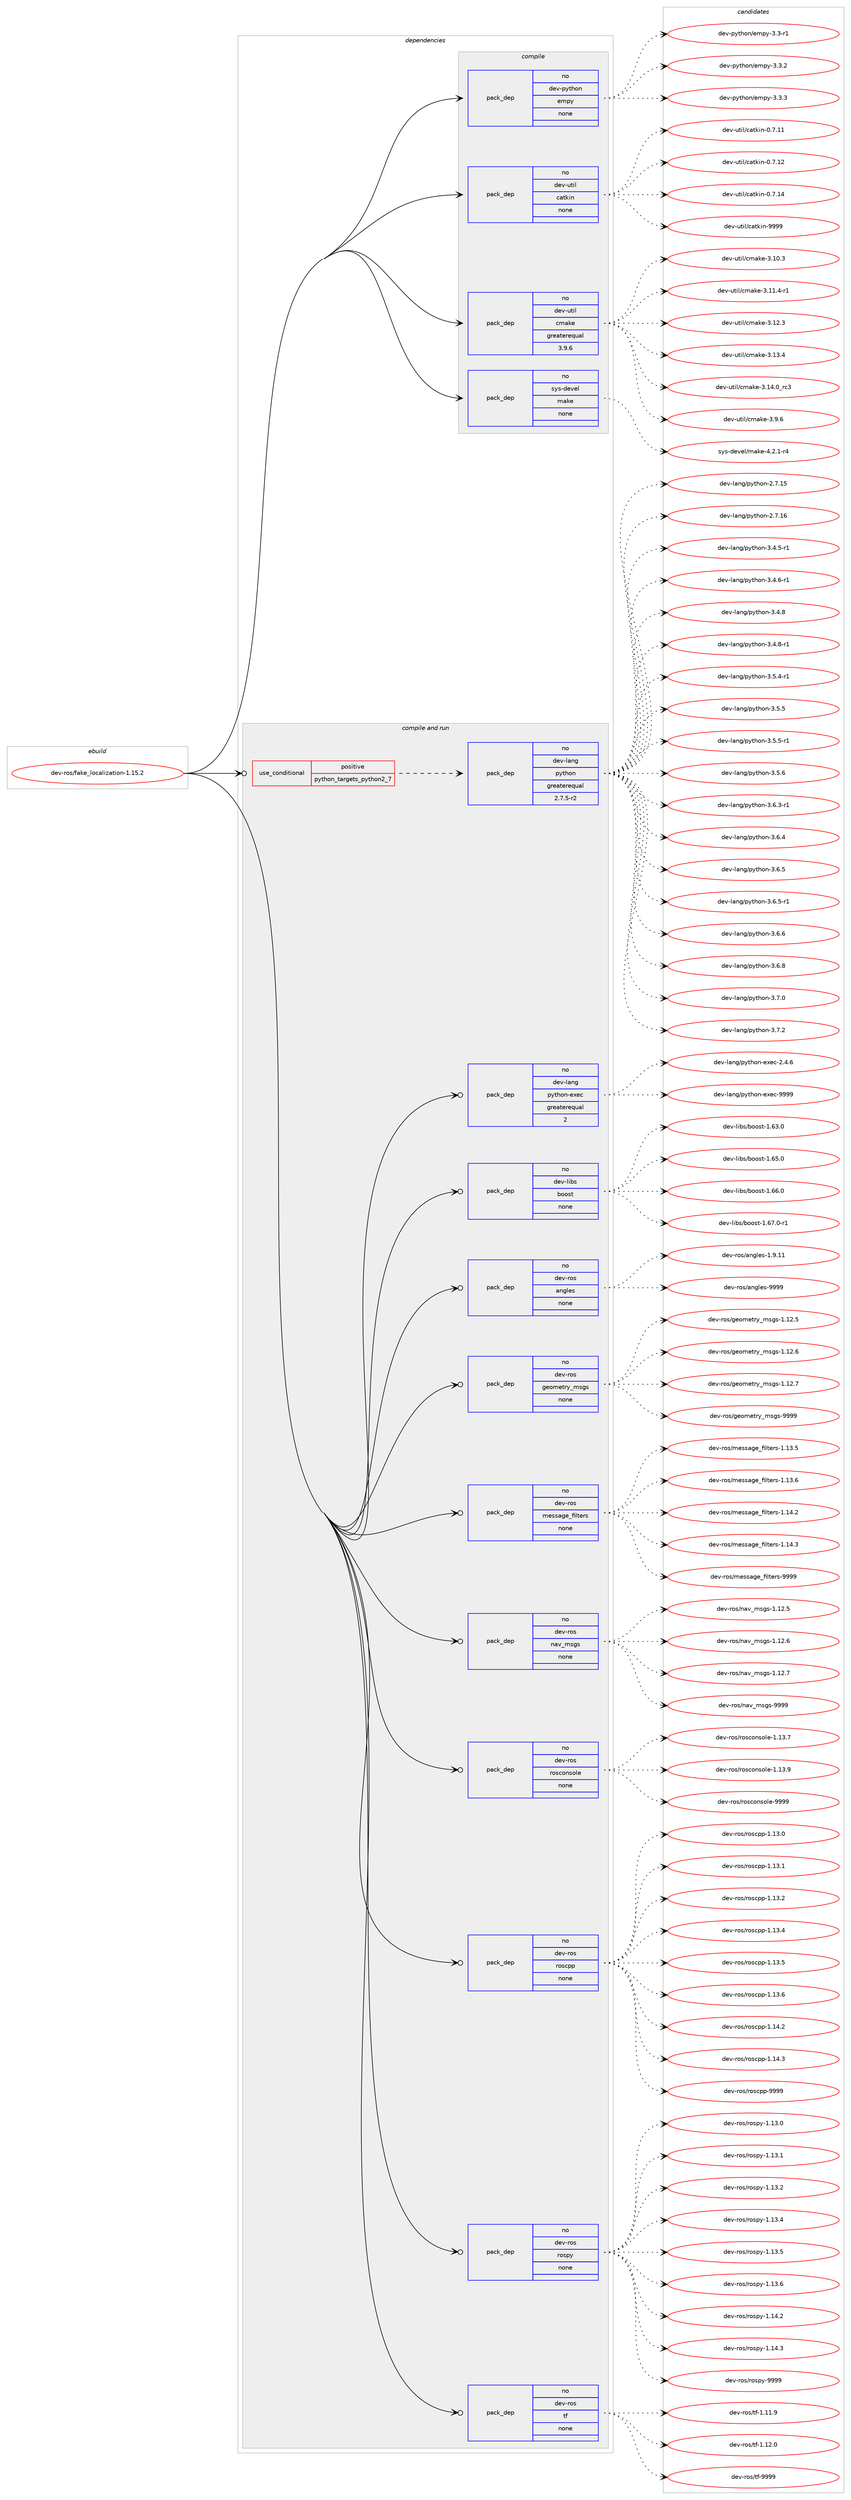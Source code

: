 digraph prolog {

# *************
# Graph options
# *************

newrank=true;
concentrate=true;
compound=true;
graph [rankdir=LR,fontname=Helvetica,fontsize=10,ranksep=1.5];#, ranksep=2.5, nodesep=0.2];
edge  [arrowhead=vee];
node  [fontname=Helvetica,fontsize=10];

# **********
# The ebuild
# **********

subgraph cluster_leftcol {
color=gray;
rank=same;
label=<<i>ebuild</i>>;
id [label="dev-ros/fake_localization-1.15.2", color=red, width=4, href="../dev-ros/fake_localization-1.15.2.svg"];
}

# ****************
# The dependencies
# ****************

subgraph cluster_midcol {
color=gray;
label=<<i>dependencies</i>>;
subgraph cluster_compile {
fillcolor="#eeeeee";
style=filled;
label=<<i>compile</i>>;
subgraph pack1043414 {
dependency1455178 [label=<<TABLE BORDER="0" CELLBORDER="1" CELLSPACING="0" CELLPADDING="4" WIDTH="220"><TR><TD ROWSPAN="6" CELLPADDING="30">pack_dep</TD></TR><TR><TD WIDTH="110">no</TD></TR><TR><TD>dev-python</TD></TR><TR><TD>empy</TD></TR><TR><TD>none</TD></TR><TR><TD></TD></TR></TABLE>>, shape=none, color=blue];
}
id:e -> dependency1455178:w [weight=20,style="solid",arrowhead="vee"];
subgraph pack1043415 {
dependency1455179 [label=<<TABLE BORDER="0" CELLBORDER="1" CELLSPACING="0" CELLPADDING="4" WIDTH="220"><TR><TD ROWSPAN="6" CELLPADDING="30">pack_dep</TD></TR><TR><TD WIDTH="110">no</TD></TR><TR><TD>dev-util</TD></TR><TR><TD>catkin</TD></TR><TR><TD>none</TD></TR><TR><TD></TD></TR></TABLE>>, shape=none, color=blue];
}
id:e -> dependency1455179:w [weight=20,style="solid",arrowhead="vee"];
subgraph pack1043416 {
dependency1455180 [label=<<TABLE BORDER="0" CELLBORDER="1" CELLSPACING="0" CELLPADDING="4" WIDTH="220"><TR><TD ROWSPAN="6" CELLPADDING="30">pack_dep</TD></TR><TR><TD WIDTH="110">no</TD></TR><TR><TD>dev-util</TD></TR><TR><TD>cmake</TD></TR><TR><TD>greaterequal</TD></TR><TR><TD>3.9.6</TD></TR></TABLE>>, shape=none, color=blue];
}
id:e -> dependency1455180:w [weight=20,style="solid",arrowhead="vee"];
subgraph pack1043417 {
dependency1455181 [label=<<TABLE BORDER="0" CELLBORDER="1" CELLSPACING="0" CELLPADDING="4" WIDTH="220"><TR><TD ROWSPAN="6" CELLPADDING="30">pack_dep</TD></TR><TR><TD WIDTH="110">no</TD></TR><TR><TD>sys-devel</TD></TR><TR><TD>make</TD></TR><TR><TD>none</TD></TR><TR><TD></TD></TR></TABLE>>, shape=none, color=blue];
}
id:e -> dependency1455181:w [weight=20,style="solid",arrowhead="vee"];
}
subgraph cluster_compileandrun {
fillcolor="#eeeeee";
style=filled;
label=<<i>compile and run</i>>;
subgraph cond388374 {
dependency1455182 [label=<<TABLE BORDER="0" CELLBORDER="1" CELLSPACING="0" CELLPADDING="4"><TR><TD ROWSPAN="3" CELLPADDING="10">use_conditional</TD></TR><TR><TD>positive</TD></TR><TR><TD>python_targets_python2_7</TD></TR></TABLE>>, shape=none, color=red];
subgraph pack1043418 {
dependency1455183 [label=<<TABLE BORDER="0" CELLBORDER="1" CELLSPACING="0" CELLPADDING="4" WIDTH="220"><TR><TD ROWSPAN="6" CELLPADDING="30">pack_dep</TD></TR><TR><TD WIDTH="110">no</TD></TR><TR><TD>dev-lang</TD></TR><TR><TD>python</TD></TR><TR><TD>greaterequal</TD></TR><TR><TD>2.7.5-r2</TD></TR></TABLE>>, shape=none, color=blue];
}
dependency1455182:e -> dependency1455183:w [weight=20,style="dashed",arrowhead="vee"];
}
id:e -> dependency1455182:w [weight=20,style="solid",arrowhead="odotvee"];
subgraph pack1043419 {
dependency1455184 [label=<<TABLE BORDER="0" CELLBORDER="1" CELLSPACING="0" CELLPADDING="4" WIDTH="220"><TR><TD ROWSPAN="6" CELLPADDING="30">pack_dep</TD></TR><TR><TD WIDTH="110">no</TD></TR><TR><TD>dev-lang</TD></TR><TR><TD>python-exec</TD></TR><TR><TD>greaterequal</TD></TR><TR><TD>2</TD></TR></TABLE>>, shape=none, color=blue];
}
id:e -> dependency1455184:w [weight=20,style="solid",arrowhead="odotvee"];
subgraph pack1043420 {
dependency1455185 [label=<<TABLE BORDER="0" CELLBORDER="1" CELLSPACING="0" CELLPADDING="4" WIDTH="220"><TR><TD ROWSPAN="6" CELLPADDING="30">pack_dep</TD></TR><TR><TD WIDTH="110">no</TD></TR><TR><TD>dev-libs</TD></TR><TR><TD>boost</TD></TR><TR><TD>none</TD></TR><TR><TD></TD></TR></TABLE>>, shape=none, color=blue];
}
id:e -> dependency1455185:w [weight=20,style="solid",arrowhead="odotvee"];
subgraph pack1043421 {
dependency1455186 [label=<<TABLE BORDER="0" CELLBORDER="1" CELLSPACING="0" CELLPADDING="4" WIDTH="220"><TR><TD ROWSPAN="6" CELLPADDING="30">pack_dep</TD></TR><TR><TD WIDTH="110">no</TD></TR><TR><TD>dev-ros</TD></TR><TR><TD>angles</TD></TR><TR><TD>none</TD></TR><TR><TD></TD></TR></TABLE>>, shape=none, color=blue];
}
id:e -> dependency1455186:w [weight=20,style="solid",arrowhead="odotvee"];
subgraph pack1043422 {
dependency1455187 [label=<<TABLE BORDER="0" CELLBORDER="1" CELLSPACING="0" CELLPADDING="4" WIDTH="220"><TR><TD ROWSPAN="6" CELLPADDING="30">pack_dep</TD></TR><TR><TD WIDTH="110">no</TD></TR><TR><TD>dev-ros</TD></TR><TR><TD>geometry_msgs</TD></TR><TR><TD>none</TD></TR><TR><TD></TD></TR></TABLE>>, shape=none, color=blue];
}
id:e -> dependency1455187:w [weight=20,style="solid",arrowhead="odotvee"];
subgraph pack1043423 {
dependency1455188 [label=<<TABLE BORDER="0" CELLBORDER="1" CELLSPACING="0" CELLPADDING="4" WIDTH="220"><TR><TD ROWSPAN="6" CELLPADDING="30">pack_dep</TD></TR><TR><TD WIDTH="110">no</TD></TR><TR><TD>dev-ros</TD></TR><TR><TD>message_filters</TD></TR><TR><TD>none</TD></TR><TR><TD></TD></TR></TABLE>>, shape=none, color=blue];
}
id:e -> dependency1455188:w [weight=20,style="solid",arrowhead="odotvee"];
subgraph pack1043424 {
dependency1455189 [label=<<TABLE BORDER="0" CELLBORDER="1" CELLSPACING="0" CELLPADDING="4" WIDTH="220"><TR><TD ROWSPAN="6" CELLPADDING="30">pack_dep</TD></TR><TR><TD WIDTH="110">no</TD></TR><TR><TD>dev-ros</TD></TR><TR><TD>nav_msgs</TD></TR><TR><TD>none</TD></TR><TR><TD></TD></TR></TABLE>>, shape=none, color=blue];
}
id:e -> dependency1455189:w [weight=20,style="solid",arrowhead="odotvee"];
subgraph pack1043425 {
dependency1455190 [label=<<TABLE BORDER="0" CELLBORDER="1" CELLSPACING="0" CELLPADDING="4" WIDTH="220"><TR><TD ROWSPAN="6" CELLPADDING="30">pack_dep</TD></TR><TR><TD WIDTH="110">no</TD></TR><TR><TD>dev-ros</TD></TR><TR><TD>rosconsole</TD></TR><TR><TD>none</TD></TR><TR><TD></TD></TR></TABLE>>, shape=none, color=blue];
}
id:e -> dependency1455190:w [weight=20,style="solid",arrowhead="odotvee"];
subgraph pack1043426 {
dependency1455191 [label=<<TABLE BORDER="0" CELLBORDER="1" CELLSPACING="0" CELLPADDING="4" WIDTH="220"><TR><TD ROWSPAN="6" CELLPADDING="30">pack_dep</TD></TR><TR><TD WIDTH="110">no</TD></TR><TR><TD>dev-ros</TD></TR><TR><TD>roscpp</TD></TR><TR><TD>none</TD></TR><TR><TD></TD></TR></TABLE>>, shape=none, color=blue];
}
id:e -> dependency1455191:w [weight=20,style="solid",arrowhead="odotvee"];
subgraph pack1043427 {
dependency1455192 [label=<<TABLE BORDER="0" CELLBORDER="1" CELLSPACING="0" CELLPADDING="4" WIDTH="220"><TR><TD ROWSPAN="6" CELLPADDING="30">pack_dep</TD></TR><TR><TD WIDTH="110">no</TD></TR><TR><TD>dev-ros</TD></TR><TR><TD>rospy</TD></TR><TR><TD>none</TD></TR><TR><TD></TD></TR></TABLE>>, shape=none, color=blue];
}
id:e -> dependency1455192:w [weight=20,style="solid",arrowhead="odotvee"];
subgraph pack1043428 {
dependency1455193 [label=<<TABLE BORDER="0" CELLBORDER="1" CELLSPACING="0" CELLPADDING="4" WIDTH="220"><TR><TD ROWSPAN="6" CELLPADDING="30">pack_dep</TD></TR><TR><TD WIDTH="110">no</TD></TR><TR><TD>dev-ros</TD></TR><TR><TD>tf</TD></TR><TR><TD>none</TD></TR><TR><TD></TD></TR></TABLE>>, shape=none, color=blue];
}
id:e -> dependency1455193:w [weight=20,style="solid",arrowhead="odotvee"];
}
subgraph cluster_run {
fillcolor="#eeeeee";
style=filled;
label=<<i>run</i>>;
}
}

# **************
# The candidates
# **************

subgraph cluster_choices {
rank=same;
color=gray;
label=<<i>candidates</i>>;

subgraph choice1043414 {
color=black;
nodesep=1;
choice1001011184511212111610411111047101109112121455146514511449 [label="dev-python/empy-3.3-r1", color=red, width=4,href="../dev-python/empy-3.3-r1.svg"];
choice1001011184511212111610411111047101109112121455146514650 [label="dev-python/empy-3.3.2", color=red, width=4,href="../dev-python/empy-3.3.2.svg"];
choice1001011184511212111610411111047101109112121455146514651 [label="dev-python/empy-3.3.3", color=red, width=4,href="../dev-python/empy-3.3.3.svg"];
dependency1455178:e -> choice1001011184511212111610411111047101109112121455146514511449:w [style=dotted,weight="100"];
dependency1455178:e -> choice1001011184511212111610411111047101109112121455146514650:w [style=dotted,weight="100"];
dependency1455178:e -> choice1001011184511212111610411111047101109112121455146514651:w [style=dotted,weight="100"];
}
subgraph choice1043415 {
color=black;
nodesep=1;
choice1001011184511711610510847999711610710511045484655464949 [label="dev-util/catkin-0.7.11", color=red, width=4,href="../dev-util/catkin-0.7.11.svg"];
choice1001011184511711610510847999711610710511045484655464950 [label="dev-util/catkin-0.7.12", color=red, width=4,href="../dev-util/catkin-0.7.12.svg"];
choice1001011184511711610510847999711610710511045484655464952 [label="dev-util/catkin-0.7.14", color=red, width=4,href="../dev-util/catkin-0.7.14.svg"];
choice100101118451171161051084799971161071051104557575757 [label="dev-util/catkin-9999", color=red, width=4,href="../dev-util/catkin-9999.svg"];
dependency1455179:e -> choice1001011184511711610510847999711610710511045484655464949:w [style=dotted,weight="100"];
dependency1455179:e -> choice1001011184511711610510847999711610710511045484655464950:w [style=dotted,weight="100"];
dependency1455179:e -> choice1001011184511711610510847999711610710511045484655464952:w [style=dotted,weight="100"];
dependency1455179:e -> choice100101118451171161051084799971161071051104557575757:w [style=dotted,weight="100"];
}
subgraph choice1043416 {
color=black;
nodesep=1;
choice1001011184511711610510847991099710710145514649484651 [label="dev-util/cmake-3.10.3", color=red, width=4,href="../dev-util/cmake-3.10.3.svg"];
choice10010111845117116105108479910997107101455146494946524511449 [label="dev-util/cmake-3.11.4-r1", color=red, width=4,href="../dev-util/cmake-3.11.4-r1.svg"];
choice1001011184511711610510847991099710710145514649504651 [label="dev-util/cmake-3.12.3", color=red, width=4,href="../dev-util/cmake-3.12.3.svg"];
choice1001011184511711610510847991099710710145514649514652 [label="dev-util/cmake-3.13.4", color=red, width=4,href="../dev-util/cmake-3.13.4.svg"];
choice1001011184511711610510847991099710710145514649524648951149951 [label="dev-util/cmake-3.14.0_rc3", color=red, width=4,href="../dev-util/cmake-3.14.0_rc3.svg"];
choice10010111845117116105108479910997107101455146574654 [label="dev-util/cmake-3.9.6", color=red, width=4,href="../dev-util/cmake-3.9.6.svg"];
dependency1455180:e -> choice1001011184511711610510847991099710710145514649484651:w [style=dotted,weight="100"];
dependency1455180:e -> choice10010111845117116105108479910997107101455146494946524511449:w [style=dotted,weight="100"];
dependency1455180:e -> choice1001011184511711610510847991099710710145514649504651:w [style=dotted,weight="100"];
dependency1455180:e -> choice1001011184511711610510847991099710710145514649514652:w [style=dotted,weight="100"];
dependency1455180:e -> choice1001011184511711610510847991099710710145514649524648951149951:w [style=dotted,weight="100"];
dependency1455180:e -> choice10010111845117116105108479910997107101455146574654:w [style=dotted,weight="100"];
}
subgraph choice1043417 {
color=black;
nodesep=1;
choice1151211154510010111810110847109971071014552465046494511452 [label="sys-devel/make-4.2.1-r4", color=red, width=4,href="../sys-devel/make-4.2.1-r4.svg"];
dependency1455181:e -> choice1151211154510010111810110847109971071014552465046494511452:w [style=dotted,weight="100"];
}
subgraph choice1043418 {
color=black;
nodesep=1;
choice10010111845108971101034711212111610411111045504655464953 [label="dev-lang/python-2.7.15", color=red, width=4,href="../dev-lang/python-2.7.15.svg"];
choice10010111845108971101034711212111610411111045504655464954 [label="dev-lang/python-2.7.16", color=red, width=4,href="../dev-lang/python-2.7.16.svg"];
choice1001011184510897110103471121211161041111104551465246534511449 [label="dev-lang/python-3.4.5-r1", color=red, width=4,href="../dev-lang/python-3.4.5-r1.svg"];
choice1001011184510897110103471121211161041111104551465246544511449 [label="dev-lang/python-3.4.6-r1", color=red, width=4,href="../dev-lang/python-3.4.6-r1.svg"];
choice100101118451089711010347112121116104111110455146524656 [label="dev-lang/python-3.4.8", color=red, width=4,href="../dev-lang/python-3.4.8.svg"];
choice1001011184510897110103471121211161041111104551465246564511449 [label="dev-lang/python-3.4.8-r1", color=red, width=4,href="../dev-lang/python-3.4.8-r1.svg"];
choice1001011184510897110103471121211161041111104551465346524511449 [label="dev-lang/python-3.5.4-r1", color=red, width=4,href="../dev-lang/python-3.5.4-r1.svg"];
choice100101118451089711010347112121116104111110455146534653 [label="dev-lang/python-3.5.5", color=red, width=4,href="../dev-lang/python-3.5.5.svg"];
choice1001011184510897110103471121211161041111104551465346534511449 [label="dev-lang/python-3.5.5-r1", color=red, width=4,href="../dev-lang/python-3.5.5-r1.svg"];
choice100101118451089711010347112121116104111110455146534654 [label="dev-lang/python-3.5.6", color=red, width=4,href="../dev-lang/python-3.5.6.svg"];
choice1001011184510897110103471121211161041111104551465446514511449 [label="dev-lang/python-3.6.3-r1", color=red, width=4,href="../dev-lang/python-3.6.3-r1.svg"];
choice100101118451089711010347112121116104111110455146544652 [label="dev-lang/python-3.6.4", color=red, width=4,href="../dev-lang/python-3.6.4.svg"];
choice100101118451089711010347112121116104111110455146544653 [label="dev-lang/python-3.6.5", color=red, width=4,href="../dev-lang/python-3.6.5.svg"];
choice1001011184510897110103471121211161041111104551465446534511449 [label="dev-lang/python-3.6.5-r1", color=red, width=4,href="../dev-lang/python-3.6.5-r1.svg"];
choice100101118451089711010347112121116104111110455146544654 [label="dev-lang/python-3.6.6", color=red, width=4,href="../dev-lang/python-3.6.6.svg"];
choice100101118451089711010347112121116104111110455146544656 [label="dev-lang/python-3.6.8", color=red, width=4,href="../dev-lang/python-3.6.8.svg"];
choice100101118451089711010347112121116104111110455146554648 [label="dev-lang/python-3.7.0", color=red, width=4,href="../dev-lang/python-3.7.0.svg"];
choice100101118451089711010347112121116104111110455146554650 [label="dev-lang/python-3.7.2", color=red, width=4,href="../dev-lang/python-3.7.2.svg"];
dependency1455183:e -> choice10010111845108971101034711212111610411111045504655464953:w [style=dotted,weight="100"];
dependency1455183:e -> choice10010111845108971101034711212111610411111045504655464954:w [style=dotted,weight="100"];
dependency1455183:e -> choice1001011184510897110103471121211161041111104551465246534511449:w [style=dotted,weight="100"];
dependency1455183:e -> choice1001011184510897110103471121211161041111104551465246544511449:w [style=dotted,weight="100"];
dependency1455183:e -> choice100101118451089711010347112121116104111110455146524656:w [style=dotted,weight="100"];
dependency1455183:e -> choice1001011184510897110103471121211161041111104551465246564511449:w [style=dotted,weight="100"];
dependency1455183:e -> choice1001011184510897110103471121211161041111104551465346524511449:w [style=dotted,weight="100"];
dependency1455183:e -> choice100101118451089711010347112121116104111110455146534653:w [style=dotted,weight="100"];
dependency1455183:e -> choice1001011184510897110103471121211161041111104551465346534511449:w [style=dotted,weight="100"];
dependency1455183:e -> choice100101118451089711010347112121116104111110455146534654:w [style=dotted,weight="100"];
dependency1455183:e -> choice1001011184510897110103471121211161041111104551465446514511449:w [style=dotted,weight="100"];
dependency1455183:e -> choice100101118451089711010347112121116104111110455146544652:w [style=dotted,weight="100"];
dependency1455183:e -> choice100101118451089711010347112121116104111110455146544653:w [style=dotted,weight="100"];
dependency1455183:e -> choice1001011184510897110103471121211161041111104551465446534511449:w [style=dotted,weight="100"];
dependency1455183:e -> choice100101118451089711010347112121116104111110455146544654:w [style=dotted,weight="100"];
dependency1455183:e -> choice100101118451089711010347112121116104111110455146544656:w [style=dotted,weight="100"];
dependency1455183:e -> choice100101118451089711010347112121116104111110455146554648:w [style=dotted,weight="100"];
dependency1455183:e -> choice100101118451089711010347112121116104111110455146554650:w [style=dotted,weight="100"];
}
subgraph choice1043419 {
color=black;
nodesep=1;
choice1001011184510897110103471121211161041111104510112010199455046524654 [label="dev-lang/python-exec-2.4.6", color=red, width=4,href="../dev-lang/python-exec-2.4.6.svg"];
choice10010111845108971101034711212111610411111045101120101994557575757 [label="dev-lang/python-exec-9999", color=red, width=4,href="../dev-lang/python-exec-9999.svg"];
dependency1455184:e -> choice1001011184510897110103471121211161041111104510112010199455046524654:w [style=dotted,weight="100"];
dependency1455184:e -> choice10010111845108971101034711212111610411111045101120101994557575757:w [style=dotted,weight="100"];
}
subgraph choice1043420 {
color=black;
nodesep=1;
choice1001011184510810598115479811111111511645494654514648 [label="dev-libs/boost-1.63.0", color=red, width=4,href="../dev-libs/boost-1.63.0.svg"];
choice1001011184510810598115479811111111511645494654534648 [label="dev-libs/boost-1.65.0", color=red, width=4,href="../dev-libs/boost-1.65.0.svg"];
choice1001011184510810598115479811111111511645494654544648 [label="dev-libs/boost-1.66.0", color=red, width=4,href="../dev-libs/boost-1.66.0.svg"];
choice10010111845108105981154798111111115116454946545546484511449 [label="dev-libs/boost-1.67.0-r1", color=red, width=4,href="../dev-libs/boost-1.67.0-r1.svg"];
dependency1455185:e -> choice1001011184510810598115479811111111511645494654514648:w [style=dotted,weight="100"];
dependency1455185:e -> choice1001011184510810598115479811111111511645494654534648:w [style=dotted,weight="100"];
dependency1455185:e -> choice1001011184510810598115479811111111511645494654544648:w [style=dotted,weight="100"];
dependency1455185:e -> choice10010111845108105981154798111111115116454946545546484511449:w [style=dotted,weight="100"];
}
subgraph choice1043421 {
color=black;
nodesep=1;
choice10010111845114111115479711010310810111545494657464949 [label="dev-ros/angles-1.9.11", color=red, width=4,href="../dev-ros/angles-1.9.11.svg"];
choice1001011184511411111547971101031081011154557575757 [label="dev-ros/angles-9999", color=red, width=4,href="../dev-ros/angles-9999.svg"];
dependency1455186:e -> choice10010111845114111115479711010310810111545494657464949:w [style=dotted,weight="100"];
dependency1455186:e -> choice1001011184511411111547971101031081011154557575757:w [style=dotted,weight="100"];
}
subgraph choice1043422 {
color=black;
nodesep=1;
choice10010111845114111115471031011111091011161141219510911510311545494649504653 [label="dev-ros/geometry_msgs-1.12.5", color=red, width=4,href="../dev-ros/geometry_msgs-1.12.5.svg"];
choice10010111845114111115471031011111091011161141219510911510311545494649504654 [label="dev-ros/geometry_msgs-1.12.6", color=red, width=4,href="../dev-ros/geometry_msgs-1.12.6.svg"];
choice10010111845114111115471031011111091011161141219510911510311545494649504655 [label="dev-ros/geometry_msgs-1.12.7", color=red, width=4,href="../dev-ros/geometry_msgs-1.12.7.svg"];
choice1001011184511411111547103101111109101116114121951091151031154557575757 [label="dev-ros/geometry_msgs-9999", color=red, width=4,href="../dev-ros/geometry_msgs-9999.svg"];
dependency1455187:e -> choice10010111845114111115471031011111091011161141219510911510311545494649504653:w [style=dotted,weight="100"];
dependency1455187:e -> choice10010111845114111115471031011111091011161141219510911510311545494649504654:w [style=dotted,weight="100"];
dependency1455187:e -> choice10010111845114111115471031011111091011161141219510911510311545494649504655:w [style=dotted,weight="100"];
dependency1455187:e -> choice1001011184511411111547103101111109101116114121951091151031154557575757:w [style=dotted,weight="100"];
}
subgraph choice1043423 {
color=black;
nodesep=1;
choice1001011184511411111547109101115115971031019510210510811610111411545494649514653 [label="dev-ros/message_filters-1.13.5", color=red, width=4,href="../dev-ros/message_filters-1.13.5.svg"];
choice1001011184511411111547109101115115971031019510210510811610111411545494649514654 [label="dev-ros/message_filters-1.13.6", color=red, width=4,href="../dev-ros/message_filters-1.13.6.svg"];
choice1001011184511411111547109101115115971031019510210510811610111411545494649524650 [label="dev-ros/message_filters-1.14.2", color=red, width=4,href="../dev-ros/message_filters-1.14.2.svg"];
choice1001011184511411111547109101115115971031019510210510811610111411545494649524651 [label="dev-ros/message_filters-1.14.3", color=red, width=4,href="../dev-ros/message_filters-1.14.3.svg"];
choice100101118451141111154710910111511597103101951021051081161011141154557575757 [label="dev-ros/message_filters-9999", color=red, width=4,href="../dev-ros/message_filters-9999.svg"];
dependency1455188:e -> choice1001011184511411111547109101115115971031019510210510811610111411545494649514653:w [style=dotted,weight="100"];
dependency1455188:e -> choice1001011184511411111547109101115115971031019510210510811610111411545494649514654:w [style=dotted,weight="100"];
dependency1455188:e -> choice1001011184511411111547109101115115971031019510210510811610111411545494649524650:w [style=dotted,weight="100"];
dependency1455188:e -> choice1001011184511411111547109101115115971031019510210510811610111411545494649524651:w [style=dotted,weight="100"];
dependency1455188:e -> choice100101118451141111154710910111511597103101951021051081161011141154557575757:w [style=dotted,weight="100"];
}
subgraph choice1043424 {
color=black;
nodesep=1;
choice1001011184511411111547110971189510911510311545494649504653 [label="dev-ros/nav_msgs-1.12.5", color=red, width=4,href="../dev-ros/nav_msgs-1.12.5.svg"];
choice1001011184511411111547110971189510911510311545494649504654 [label="dev-ros/nav_msgs-1.12.6", color=red, width=4,href="../dev-ros/nav_msgs-1.12.6.svg"];
choice1001011184511411111547110971189510911510311545494649504655 [label="dev-ros/nav_msgs-1.12.7", color=red, width=4,href="../dev-ros/nav_msgs-1.12.7.svg"];
choice100101118451141111154711097118951091151031154557575757 [label="dev-ros/nav_msgs-9999", color=red, width=4,href="../dev-ros/nav_msgs-9999.svg"];
dependency1455189:e -> choice1001011184511411111547110971189510911510311545494649504653:w [style=dotted,weight="100"];
dependency1455189:e -> choice1001011184511411111547110971189510911510311545494649504654:w [style=dotted,weight="100"];
dependency1455189:e -> choice1001011184511411111547110971189510911510311545494649504655:w [style=dotted,weight="100"];
dependency1455189:e -> choice100101118451141111154711097118951091151031154557575757:w [style=dotted,weight="100"];
}
subgraph choice1043425 {
color=black;
nodesep=1;
choice10010111845114111115471141111159911111011511110810145494649514655 [label="dev-ros/rosconsole-1.13.7", color=red, width=4,href="../dev-ros/rosconsole-1.13.7.svg"];
choice10010111845114111115471141111159911111011511110810145494649514657 [label="dev-ros/rosconsole-1.13.9", color=red, width=4,href="../dev-ros/rosconsole-1.13.9.svg"];
choice1001011184511411111547114111115991111101151111081014557575757 [label="dev-ros/rosconsole-9999", color=red, width=4,href="../dev-ros/rosconsole-9999.svg"];
dependency1455190:e -> choice10010111845114111115471141111159911111011511110810145494649514655:w [style=dotted,weight="100"];
dependency1455190:e -> choice10010111845114111115471141111159911111011511110810145494649514657:w [style=dotted,weight="100"];
dependency1455190:e -> choice1001011184511411111547114111115991111101151111081014557575757:w [style=dotted,weight="100"];
}
subgraph choice1043426 {
color=black;
nodesep=1;
choice10010111845114111115471141111159911211245494649514648 [label="dev-ros/roscpp-1.13.0", color=red, width=4,href="../dev-ros/roscpp-1.13.0.svg"];
choice10010111845114111115471141111159911211245494649514649 [label="dev-ros/roscpp-1.13.1", color=red, width=4,href="../dev-ros/roscpp-1.13.1.svg"];
choice10010111845114111115471141111159911211245494649514650 [label="dev-ros/roscpp-1.13.2", color=red, width=4,href="../dev-ros/roscpp-1.13.2.svg"];
choice10010111845114111115471141111159911211245494649514652 [label="dev-ros/roscpp-1.13.4", color=red, width=4,href="../dev-ros/roscpp-1.13.4.svg"];
choice10010111845114111115471141111159911211245494649514653 [label="dev-ros/roscpp-1.13.5", color=red, width=4,href="../dev-ros/roscpp-1.13.5.svg"];
choice10010111845114111115471141111159911211245494649514654 [label="dev-ros/roscpp-1.13.6", color=red, width=4,href="../dev-ros/roscpp-1.13.6.svg"];
choice10010111845114111115471141111159911211245494649524650 [label="dev-ros/roscpp-1.14.2", color=red, width=4,href="../dev-ros/roscpp-1.14.2.svg"];
choice10010111845114111115471141111159911211245494649524651 [label="dev-ros/roscpp-1.14.3", color=red, width=4,href="../dev-ros/roscpp-1.14.3.svg"];
choice1001011184511411111547114111115991121124557575757 [label="dev-ros/roscpp-9999", color=red, width=4,href="../dev-ros/roscpp-9999.svg"];
dependency1455191:e -> choice10010111845114111115471141111159911211245494649514648:w [style=dotted,weight="100"];
dependency1455191:e -> choice10010111845114111115471141111159911211245494649514649:w [style=dotted,weight="100"];
dependency1455191:e -> choice10010111845114111115471141111159911211245494649514650:w [style=dotted,weight="100"];
dependency1455191:e -> choice10010111845114111115471141111159911211245494649514652:w [style=dotted,weight="100"];
dependency1455191:e -> choice10010111845114111115471141111159911211245494649514653:w [style=dotted,weight="100"];
dependency1455191:e -> choice10010111845114111115471141111159911211245494649514654:w [style=dotted,weight="100"];
dependency1455191:e -> choice10010111845114111115471141111159911211245494649524650:w [style=dotted,weight="100"];
dependency1455191:e -> choice10010111845114111115471141111159911211245494649524651:w [style=dotted,weight="100"];
dependency1455191:e -> choice1001011184511411111547114111115991121124557575757:w [style=dotted,weight="100"];
}
subgraph choice1043427 {
color=black;
nodesep=1;
choice100101118451141111154711411111511212145494649514648 [label="dev-ros/rospy-1.13.0", color=red, width=4,href="../dev-ros/rospy-1.13.0.svg"];
choice100101118451141111154711411111511212145494649514649 [label="dev-ros/rospy-1.13.1", color=red, width=4,href="../dev-ros/rospy-1.13.1.svg"];
choice100101118451141111154711411111511212145494649514650 [label="dev-ros/rospy-1.13.2", color=red, width=4,href="../dev-ros/rospy-1.13.2.svg"];
choice100101118451141111154711411111511212145494649514652 [label="dev-ros/rospy-1.13.4", color=red, width=4,href="../dev-ros/rospy-1.13.4.svg"];
choice100101118451141111154711411111511212145494649514653 [label="dev-ros/rospy-1.13.5", color=red, width=4,href="../dev-ros/rospy-1.13.5.svg"];
choice100101118451141111154711411111511212145494649514654 [label="dev-ros/rospy-1.13.6", color=red, width=4,href="../dev-ros/rospy-1.13.6.svg"];
choice100101118451141111154711411111511212145494649524650 [label="dev-ros/rospy-1.14.2", color=red, width=4,href="../dev-ros/rospy-1.14.2.svg"];
choice100101118451141111154711411111511212145494649524651 [label="dev-ros/rospy-1.14.3", color=red, width=4,href="../dev-ros/rospy-1.14.3.svg"];
choice10010111845114111115471141111151121214557575757 [label="dev-ros/rospy-9999", color=red, width=4,href="../dev-ros/rospy-9999.svg"];
dependency1455192:e -> choice100101118451141111154711411111511212145494649514648:w [style=dotted,weight="100"];
dependency1455192:e -> choice100101118451141111154711411111511212145494649514649:w [style=dotted,weight="100"];
dependency1455192:e -> choice100101118451141111154711411111511212145494649514650:w [style=dotted,weight="100"];
dependency1455192:e -> choice100101118451141111154711411111511212145494649514652:w [style=dotted,weight="100"];
dependency1455192:e -> choice100101118451141111154711411111511212145494649514653:w [style=dotted,weight="100"];
dependency1455192:e -> choice100101118451141111154711411111511212145494649514654:w [style=dotted,weight="100"];
dependency1455192:e -> choice100101118451141111154711411111511212145494649524650:w [style=dotted,weight="100"];
dependency1455192:e -> choice100101118451141111154711411111511212145494649524651:w [style=dotted,weight="100"];
dependency1455192:e -> choice10010111845114111115471141111151121214557575757:w [style=dotted,weight="100"];
}
subgraph choice1043428 {
color=black;
nodesep=1;
choice100101118451141111154711610245494649494657 [label="dev-ros/tf-1.11.9", color=red, width=4,href="../dev-ros/tf-1.11.9.svg"];
choice100101118451141111154711610245494649504648 [label="dev-ros/tf-1.12.0", color=red, width=4,href="../dev-ros/tf-1.12.0.svg"];
choice10010111845114111115471161024557575757 [label="dev-ros/tf-9999", color=red, width=4,href="../dev-ros/tf-9999.svg"];
dependency1455193:e -> choice100101118451141111154711610245494649494657:w [style=dotted,weight="100"];
dependency1455193:e -> choice100101118451141111154711610245494649504648:w [style=dotted,weight="100"];
dependency1455193:e -> choice10010111845114111115471161024557575757:w [style=dotted,weight="100"];
}
}

}

